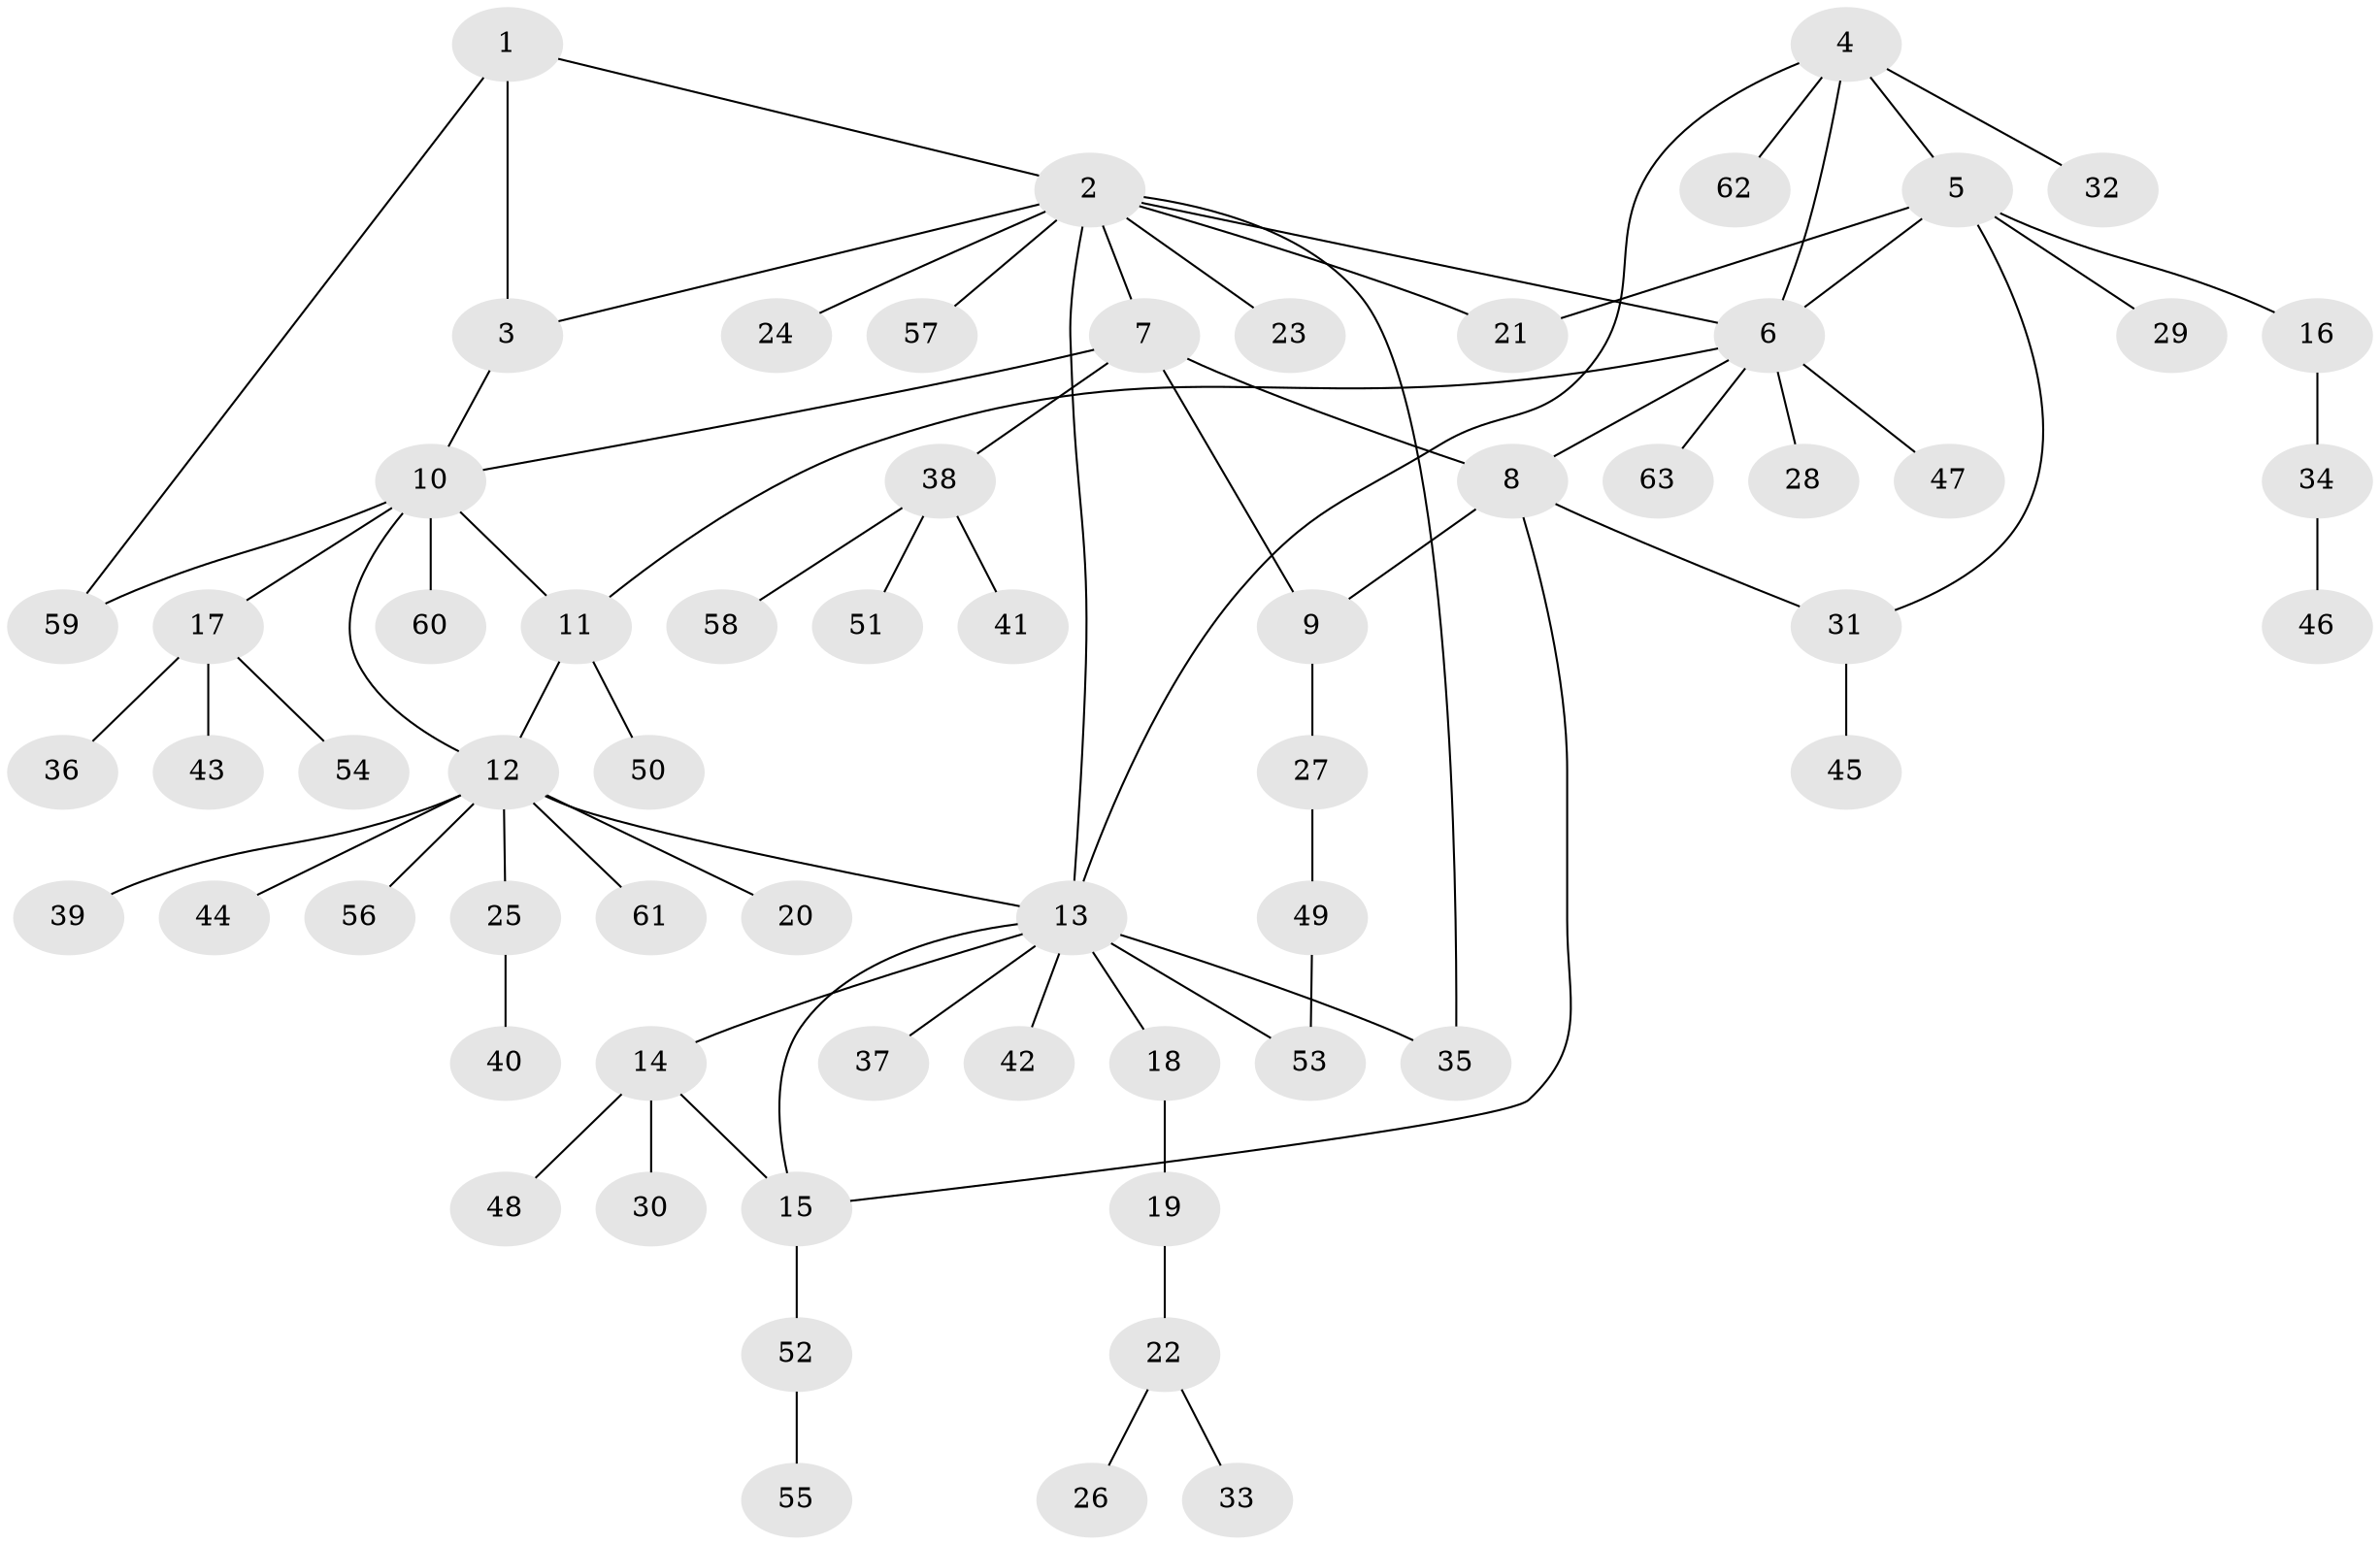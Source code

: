 // Generated by graph-tools (version 1.1) at 2025/11/02/27/25 16:11:34]
// undirected, 63 vertices, 78 edges
graph export_dot {
graph [start="1"]
  node [color=gray90,style=filled];
  1;
  2;
  3;
  4;
  5;
  6;
  7;
  8;
  9;
  10;
  11;
  12;
  13;
  14;
  15;
  16;
  17;
  18;
  19;
  20;
  21;
  22;
  23;
  24;
  25;
  26;
  27;
  28;
  29;
  30;
  31;
  32;
  33;
  34;
  35;
  36;
  37;
  38;
  39;
  40;
  41;
  42;
  43;
  44;
  45;
  46;
  47;
  48;
  49;
  50;
  51;
  52;
  53;
  54;
  55;
  56;
  57;
  58;
  59;
  60;
  61;
  62;
  63;
  1 -- 2;
  1 -- 3;
  1 -- 59;
  2 -- 3;
  2 -- 6;
  2 -- 7;
  2 -- 13;
  2 -- 21;
  2 -- 23;
  2 -- 24;
  2 -- 35;
  2 -- 57;
  3 -- 10;
  4 -- 5;
  4 -- 6;
  4 -- 13;
  4 -- 32;
  4 -- 62;
  5 -- 6;
  5 -- 16;
  5 -- 21;
  5 -- 29;
  5 -- 31;
  6 -- 8;
  6 -- 11;
  6 -- 28;
  6 -- 47;
  6 -- 63;
  7 -- 8;
  7 -- 9;
  7 -- 10;
  7 -- 38;
  8 -- 9;
  8 -- 15;
  8 -- 31;
  9 -- 27;
  10 -- 11;
  10 -- 12;
  10 -- 17;
  10 -- 59;
  10 -- 60;
  11 -- 12;
  11 -- 50;
  12 -- 13;
  12 -- 20;
  12 -- 25;
  12 -- 39;
  12 -- 44;
  12 -- 56;
  12 -- 61;
  13 -- 14;
  13 -- 15;
  13 -- 18;
  13 -- 35;
  13 -- 37;
  13 -- 42;
  13 -- 53;
  14 -- 15;
  14 -- 30;
  14 -- 48;
  15 -- 52;
  16 -- 34;
  17 -- 36;
  17 -- 43;
  17 -- 54;
  18 -- 19;
  19 -- 22;
  22 -- 26;
  22 -- 33;
  25 -- 40;
  27 -- 49;
  31 -- 45;
  34 -- 46;
  38 -- 41;
  38 -- 51;
  38 -- 58;
  49 -- 53;
  52 -- 55;
}
